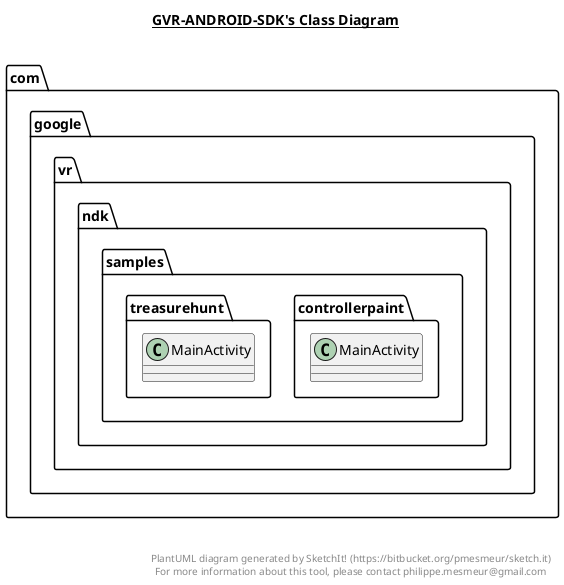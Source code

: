 @startuml

title __GVR-ANDROID-SDK's Class Diagram__\n

  package com.google.vr.ndk.samples.controllerpaint {
    class MainActivity {
    }
  }
  

  package com.google.vr.ndk.samples.treasurehunt {
    class MainActivity {
    }
  }
  



right footer


PlantUML diagram generated by SketchIt! (https://bitbucket.org/pmesmeur/sketch.it)
For more information about this tool, please contact philippe.mesmeur@gmail.com
endfooter

@enduml
